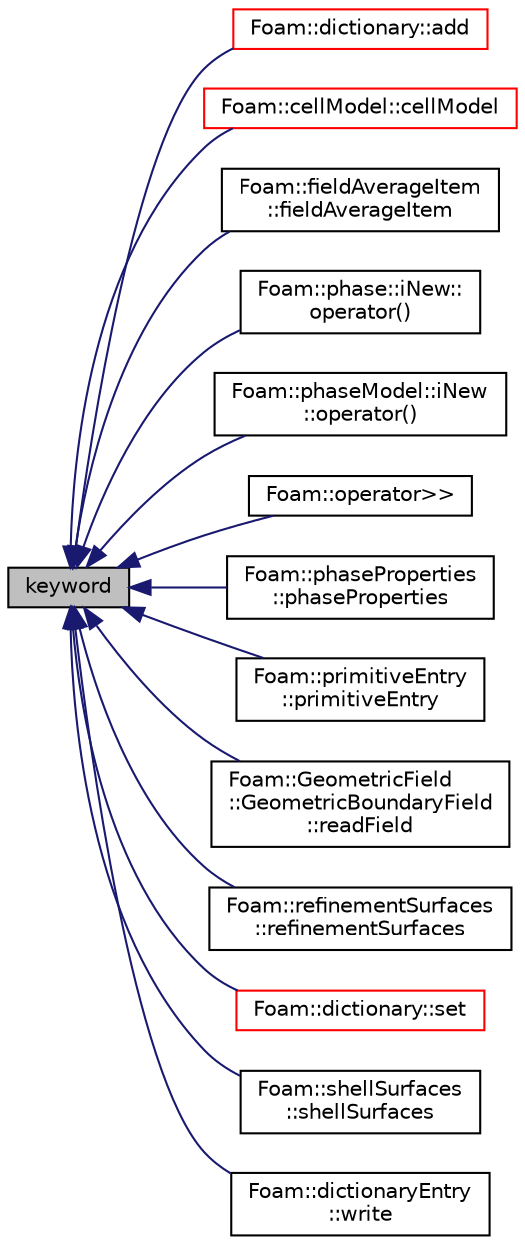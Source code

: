digraph "keyword"
{
  bgcolor="transparent";
  edge [fontname="Helvetica",fontsize="10",labelfontname="Helvetica",labelfontsize="10"];
  node [fontname="Helvetica",fontsize="10",shape=record];
  rankdir="LR";
  Node1 [label="keyword",height=0.2,width=0.4,color="black", fillcolor="grey75", style="filled", fontcolor="black"];
  Node1 -> Node2 [dir="back",color="midnightblue",fontsize="10",style="solid",fontname="Helvetica"];
  Node2 [label="Foam::dictionary::add",height=0.2,width=0.4,color="red",URL="$a00524.html#ac2ddcab42322c8d8af5e5830ab4d431b",tooltip="Add a new entry. "];
  Node1 -> Node3 [dir="back",color="midnightblue",fontsize="10",style="solid",fontname="Helvetica"];
  Node3 [label="Foam::cellModel::cellModel",height=0.2,width=0.4,color="red",URL="$a00221.html#a085357b9a0cf7ca32f77de1f1ac83d5f",tooltip="Construct from Istream. "];
  Node1 -> Node4 [dir="back",color="midnightblue",fontsize="10",style="solid",fontname="Helvetica"];
  Node4 [label="Foam::fieldAverageItem\l::fieldAverageItem",height=0.2,width=0.4,color="black",URL="$a00758.html#a03cb0966f132a5e1bdd813b9f347eaf3",tooltip="Construct from Istream. "];
  Node1 -> Node5 [dir="back",color="midnightblue",fontsize="10",style="solid",fontname="Helvetica"];
  Node5 [label="Foam::phase::iNew::\loperator()",height=0.2,width=0.4,color="black",URL="$a01072.html#a5c0b572c766936fe79642ae37b690df5"];
  Node1 -> Node6 [dir="back",color="midnightblue",fontsize="10",style="solid",fontname="Helvetica"];
  Node6 [label="Foam::phaseModel::iNew\l::operator()",height=0.2,width=0.4,color="black",URL="$a01071.html#ae95dfbd46024c595c9d962e961e141ed"];
  Node1 -> Node7 [dir="back",color="midnightblue",fontsize="10",style="solid",fontname="Helvetica"];
  Node7 [label="Foam::operator\>\>",height=0.2,width=0.4,color="black",URL="$a10725.html#a10313e2510d88c8c1d1ad3baaff10a13"];
  Node1 -> Node8 [dir="back",color="midnightblue",fontsize="10",style="solid",fontname="Helvetica"];
  Node8 [label="Foam::phaseProperties\l::phaseProperties",height=0.2,width=0.4,color="black",URL="$a01845.html#a3b5b875ef8e2fad3fc424b37904a1446",tooltip="Construct from Istream. "];
  Node1 -> Node9 [dir="back",color="midnightblue",fontsize="10",style="solid",fontname="Helvetica"];
  Node9 [label="Foam::primitiveEntry\l::primitiveEntry",height=0.2,width=0.4,color="black",URL="$a01966.html#a19cbf4c2d66a5e53ac34e7c39012ce38",tooltip="Construct from keyword and a ITstream. "];
  Node1 -> Node10 [dir="back",color="midnightblue",fontsize="10",style="solid",fontname="Helvetica"];
  Node10 [label="Foam::GeometricField\l::GeometricBoundaryField\l::readField",height=0.2,width=0.4,color="black",URL="$a00920.html#a3b159706bf20959b4215e3c90e2cdb2f",tooltip="Read the boundary field. "];
  Node1 -> Node11 [dir="back",color="midnightblue",fontsize="10",style="solid",fontname="Helvetica"];
  Node11 [label="Foam::refinementSurfaces\l::refinementSurfaces",height=0.2,width=0.4,color="black",URL="$a02115.html#a3eecea7df2307ad6efac0393c421de74",tooltip="Construct from surfaces and dictionary. "];
  Node1 -> Node12 [dir="back",color="midnightblue",fontsize="10",style="solid",fontname="Helvetica"];
  Node12 [label="Foam::dictionary::set",height=0.2,width=0.4,color="red",URL="$a00524.html#a8396ca7a6d20d7aeebc8b1ac9e18460b",tooltip="Assign a new entry, overwrite any existing entry. "];
  Node1 -> Node13 [dir="back",color="midnightblue",fontsize="10",style="solid",fontname="Helvetica"];
  Node13 [label="Foam::shellSurfaces\l::shellSurfaces",height=0.2,width=0.4,color="black",URL="$a02288.html#a2c429cbb881bcc26360946abf9c5f3b9",tooltip="Construct from geometry and dictionary. "];
  Node1 -> Node14 [dir="back",color="midnightblue",fontsize="10",style="solid",fontname="Helvetica"];
  Node14 [label="Foam::dictionaryEntry\l::write",height=0.2,width=0.4,color="black",URL="$a00526.html#a0941061ad5a26be83b4107d05750ace6",tooltip="Write. "];
}
